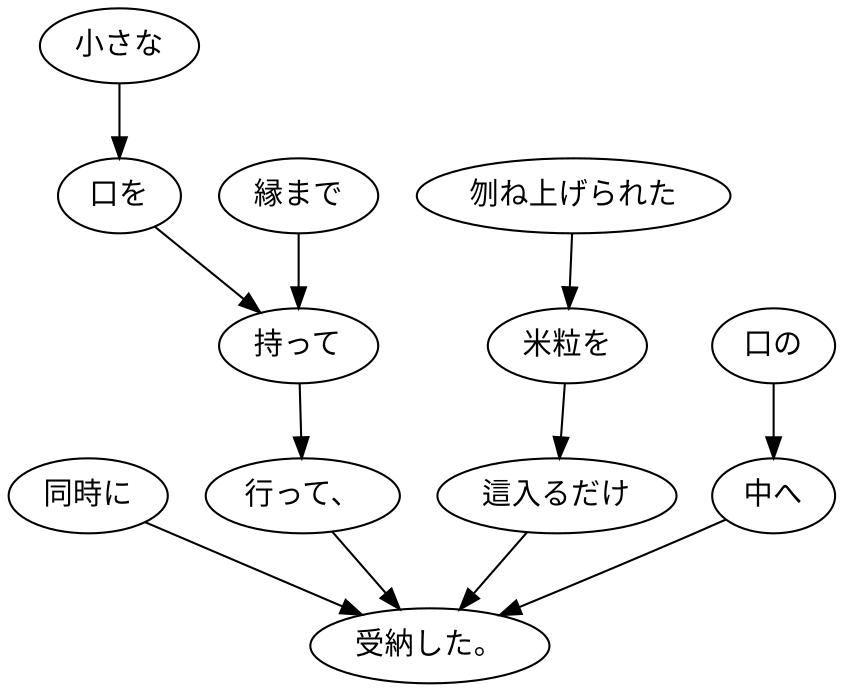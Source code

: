 digraph graph6627 {
	node0 [label="同時に"];
	node1 [label="小さな"];
	node2 [label="口を"];
	node3 [label="縁まで"];
	node4 [label="持って"];
	node5 [label="行って、"];
	node6 [label="刎ね上げられた"];
	node7 [label="米粒を"];
	node8 [label="這入るだけ"];
	node9 [label="口の"];
	node10 [label="中へ"];
	node11 [label="受納した。"];
	node0 -> node11;
	node1 -> node2;
	node2 -> node4;
	node3 -> node4;
	node4 -> node5;
	node5 -> node11;
	node6 -> node7;
	node7 -> node8;
	node8 -> node11;
	node9 -> node10;
	node10 -> node11;
}
